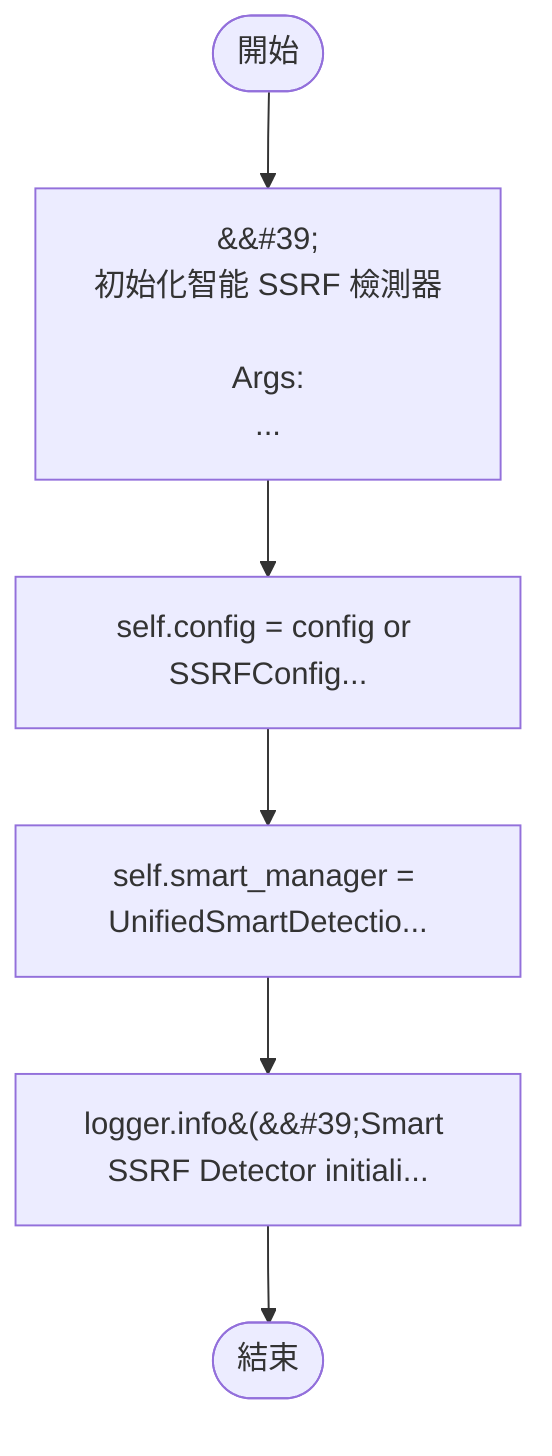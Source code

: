 flowchart TB
    n1([開始])
    n2([結束])
    n3[&amp;&#35;39;\n        初始化智能 SSRF 檢測器\n\n        Args:\n ...]
    n4[self.config = config or SSRFConfig...]
    n5[self.smart_manager = UnifiedSmartDetectio...]
    n6[logger.info&#40;&amp;&#35;39;Smart SSRF Detector initiali...]
    n1 --> n3
    n3 --> n4
    n4 --> n5
    n5 --> n6
    n6 --> n2